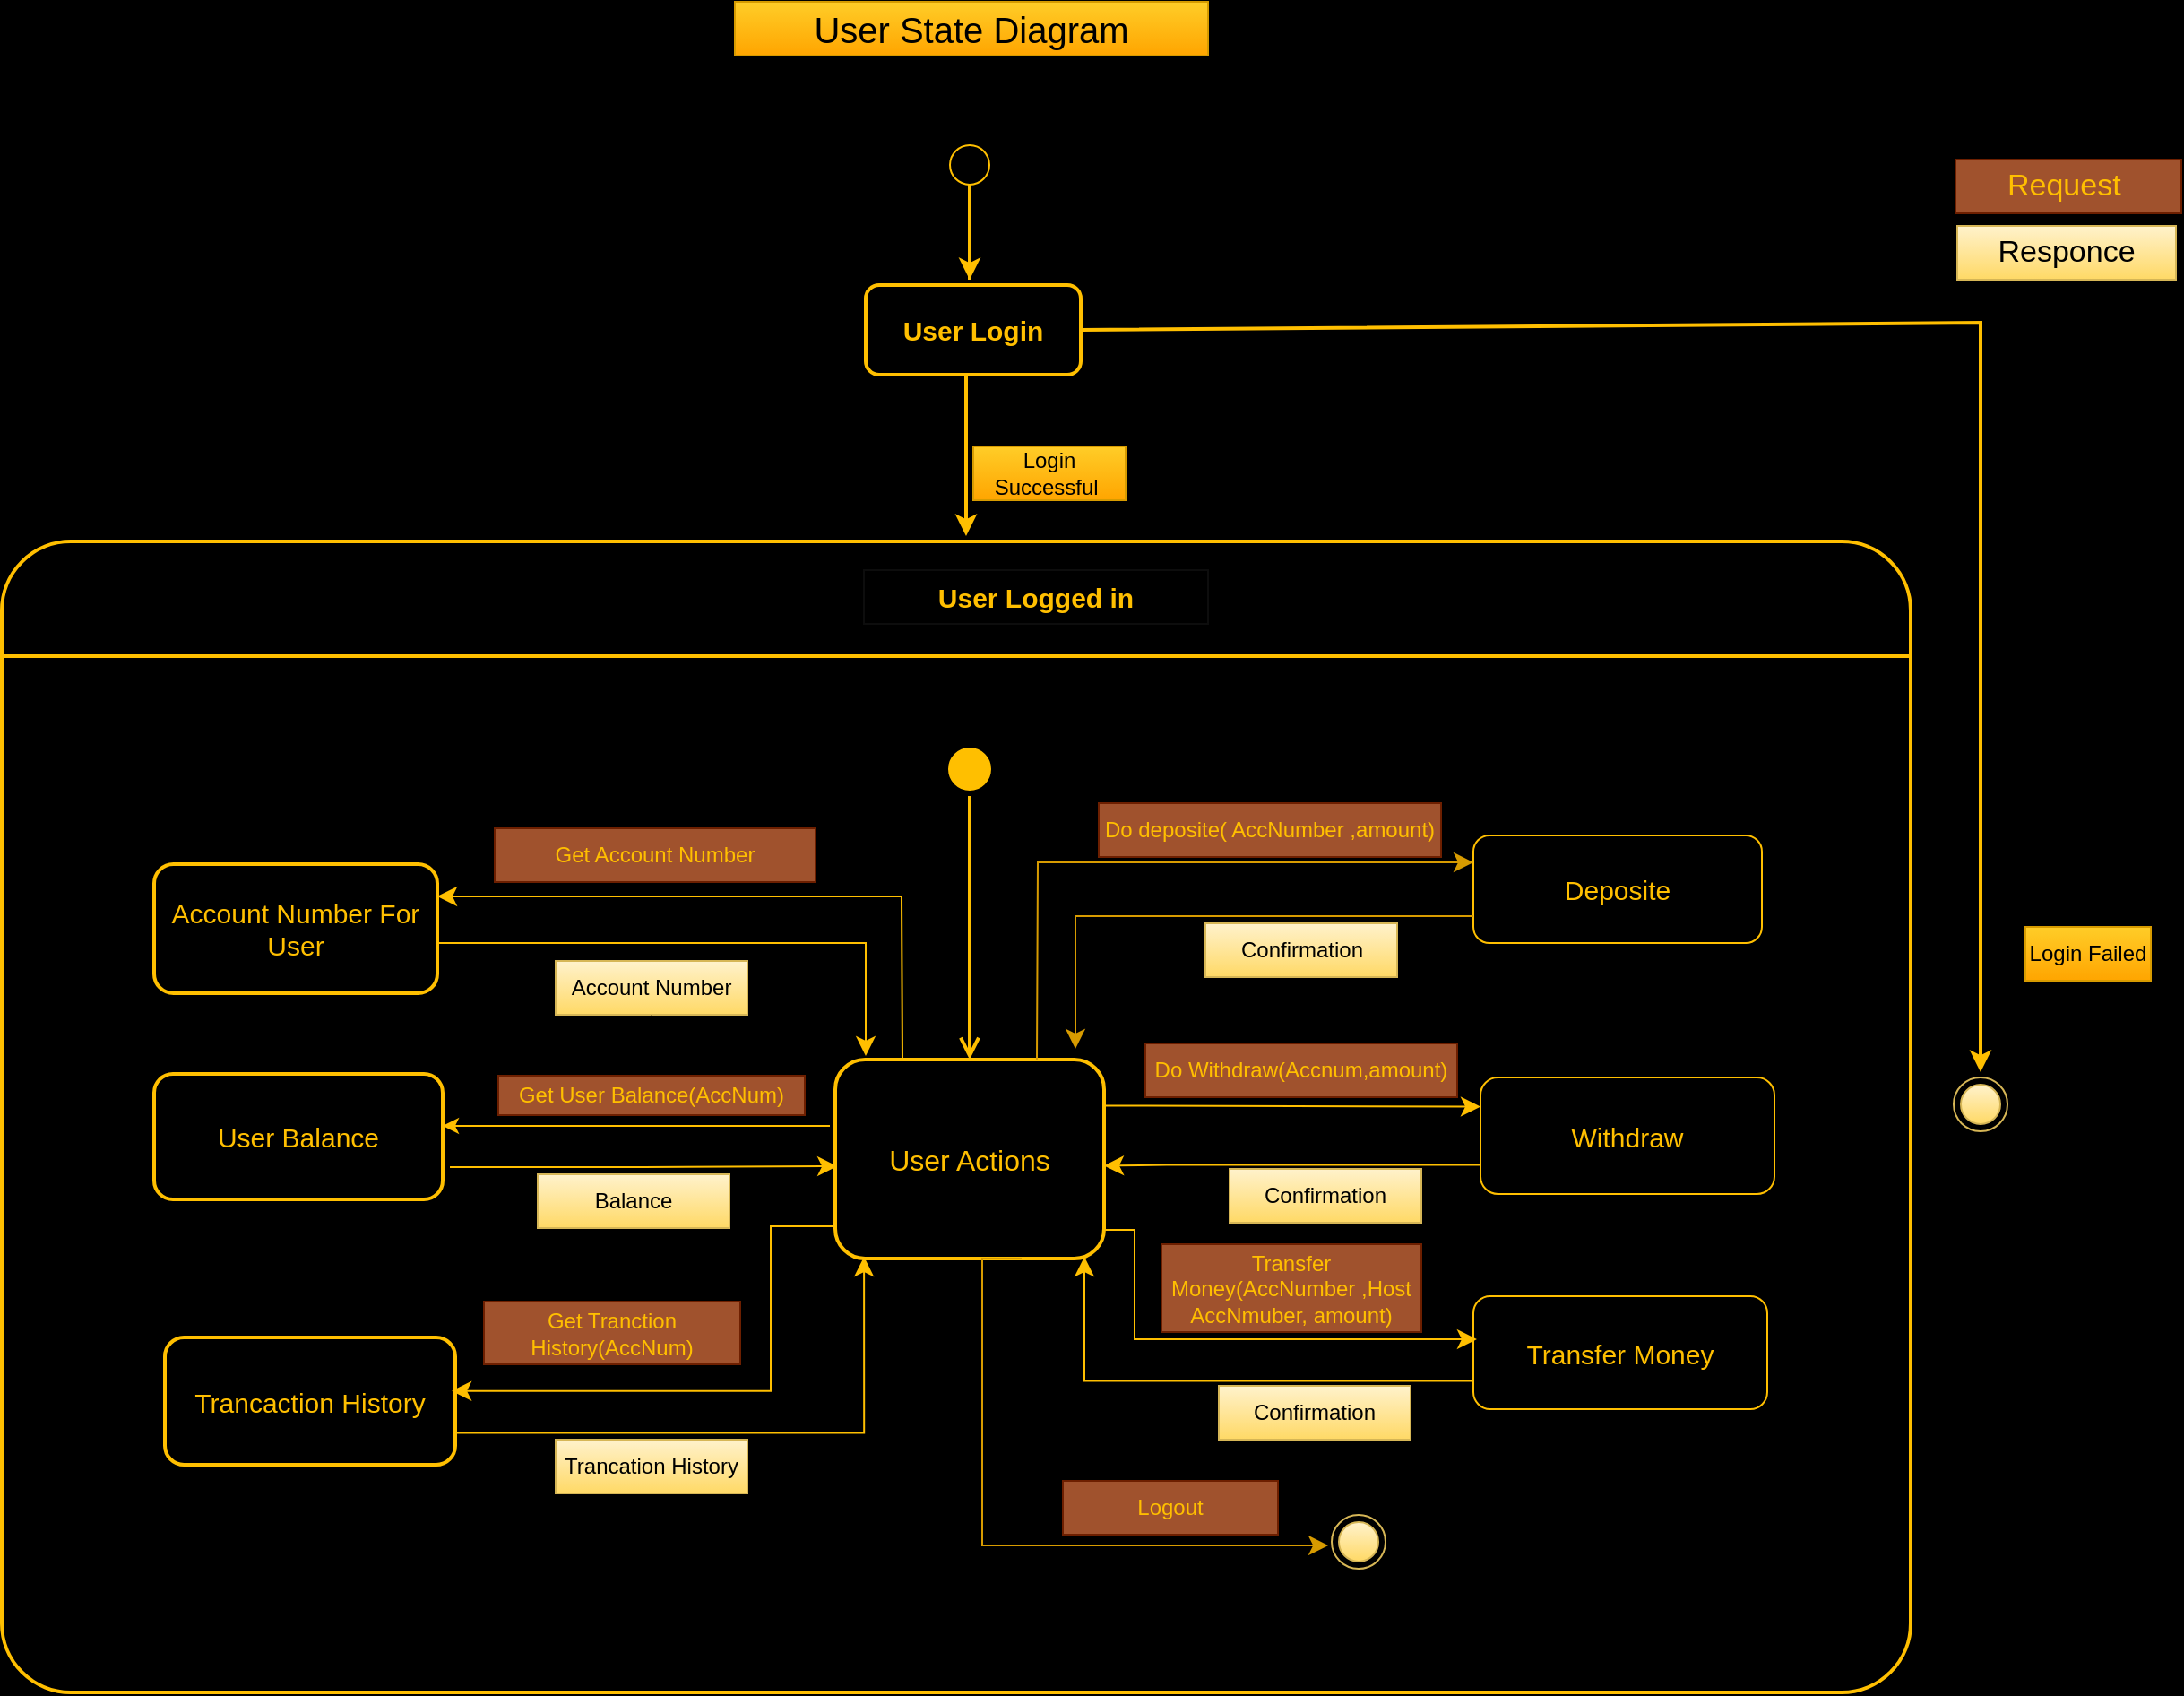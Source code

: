 <mxfile version="24.6.4" type="device">
  <diagram name="Page-1" id="bpaJR9x2MQmOZ-Py6obe">
    <mxGraphModel dx="1730" dy="1632" grid="0" gridSize="10" guides="1" tooltips="1" connect="1" arrows="1" fold="1" page="1" pageScale="1" pageWidth="850" pageHeight="1100" background="#000000" math="0" shadow="0">
      <root>
        <mxCell id="0" />
        <mxCell id="1" parent="0" />
        <mxCell id="1LSWf5ZobUg1uSj3djis-57" style="edgeStyle=orthogonalEdgeStyle;rounded=0;orthogonalLoop=1;jettySize=auto;html=1;strokeColor=#FFBF00;strokeWidth=2;" parent="1" edge="1">
          <mxGeometry relative="1" as="geometry">
            <mxPoint x="403" y="107" as="targetPoint" />
            <mxPoint x="403" y="107" as="sourcePoint" />
            <Array as="points">
              <mxPoint x="403" y="50" />
              <mxPoint x="403" y="50" />
            </Array>
          </mxGeometry>
        </mxCell>
        <mxCell id="1LSWf5ZobUg1uSj3djis-4" value="&lt;b&gt;&lt;font style=&quot;font-size: 15px;&quot;&gt;User Login&lt;/font&gt;&lt;/b&gt;" style="rounded=1;whiteSpace=wrap;html=1;labelBackgroundColor=none;fillColor=#000000;strokeColor=#FFBF00;fontColor=#FFBF00;strokeWidth=2;" parent="1" vertex="1">
          <mxGeometry x="345" y="110" width="120" height="50" as="geometry" />
        </mxCell>
        <mxCell id="1LSWf5ZobUg1uSj3djis-5" value="" style="endArrow=classic;html=1;rounded=0;labelBackgroundColor=none;strokeColor=#FFBF00;fontColor=default;strokeWidth=2;" parent="1" edge="1">
          <mxGeometry width="50" height="50" relative="1" as="geometry">
            <mxPoint x="401" y="160" as="sourcePoint" />
            <mxPoint x="401" y="250" as="targetPoint" />
          </mxGeometry>
        </mxCell>
        <mxCell id="1LSWf5ZobUg1uSj3djis-6" value="" style="ellipse;html=1;shape=startState;fillColor=#000000;strokeColor=#FFBF00;labelBackgroundColor=none;fontColor=#FFFFFF;" parent="1" vertex="1">
          <mxGeometry x="388" y="28" width="30" height="30" as="geometry" />
        </mxCell>
        <mxCell id="1LSWf5ZobUg1uSj3djis-21" value="Login Successful&amp;nbsp;" style="text;strokeColor=#d79b00;align=center;fillColor=#ffcd28;html=1;verticalAlign=middle;whiteSpace=wrap;rounded=0;gradientColor=#ffa500;" parent="1" vertex="1">
          <mxGeometry x="405" y="200" width="85" height="30" as="geometry" />
        </mxCell>
        <mxCell id="1LSWf5ZobUg1uSj3djis-22" value="" style="endArrow=classic;html=1;rounded=0;strokeColor=#FFBF00;exitX=1;exitY=0.5;exitDx=0;exitDy=0;strokeWidth=2;shadow=0;flowAnimation=0;" parent="1" source="1LSWf5ZobUg1uSj3djis-4" edge="1">
          <mxGeometry width="50" height="50" relative="1" as="geometry">
            <mxPoint x="495" y="133" as="sourcePoint" />
            <mxPoint x="967" y="549" as="targetPoint" />
            <Array as="points">
              <mxPoint x="967" y="131" />
            </Array>
          </mxGeometry>
        </mxCell>
        <mxCell id="1LSWf5ZobUg1uSj3djis-23" value="Login Failed" style="text;strokeColor=#d79b00;align=center;fillColor=#ffcd28;html=1;verticalAlign=middle;whiteSpace=wrap;rounded=0;gradientColor=#ffa500;" parent="1" vertex="1">
          <mxGeometry x="992" y="468" width="70" height="30" as="geometry" />
        </mxCell>
        <mxCell id="1LSWf5ZobUg1uSj3djis-24" value="" style="ellipse;html=1;shape=endState;fillColor=#FFBF00;strokeColor=#000000;fontColor=#FFFFFF;strokeWidth=2;" parent="1" vertex="1">
          <mxGeometry x="891" y="443" width="30" height="30" as="geometry" />
        </mxCell>
        <mxCell id="1LSWf5ZobUg1uSj3djis-50" value="" style="rounded=1;whiteSpace=wrap;html=1;strokeColor=#FFBF00;fontColor=#FFFFFF;fillColor=#000000;arcSize=6;strokeWidth=2;" parent="1" vertex="1">
          <mxGeometry x="-137" y="253" width="1065" height="642" as="geometry" />
        </mxCell>
        <mxCell id="1LSWf5ZobUg1uSj3djis-55" value="" style="line;strokeWidth=2;html=1;perimeter=backbonePerimeter;points=[];outlineConnect=0;strokeColor=#FFBF00;fontColor=#FFFFFF;fillColor=#182E3E;" parent="1" vertex="1">
          <mxGeometry x="-136" y="312" width="1063" height="10" as="geometry" />
        </mxCell>
        <mxCell id="1LSWf5ZobUg1uSj3djis-58" value="&lt;font color=&quot;#ffbf00&quot; style=&quot;font-size: 15px;&quot;&gt;&lt;b&gt;User Logged in&lt;/b&gt;&lt;/font&gt;" style="text;align=center;html=1;verticalAlign=middle;whiteSpace=wrap;rounded=0;fillColor=#000000;strokeColor=#0d0d0d;" parent="1" vertex="1">
          <mxGeometry x="344" y="269" width="192" height="30" as="geometry" />
        </mxCell>
        <mxCell id="1LSWf5ZobUg1uSj3djis-59" value="" style="ellipse;html=1;shape=startState;fillColor=#FFBF00;strokeColor=#FFBF00;fontColor=#FFFFFF;strokeWidth=2;" parent="1" vertex="1">
          <mxGeometry x="388" y="365" width="30" height="30" as="geometry" />
        </mxCell>
        <mxCell id="1LSWf5ZobUg1uSj3djis-60" value="" style="edgeStyle=orthogonalEdgeStyle;html=1;verticalAlign=bottom;endArrow=open;endSize=8;strokeColor=#FFBF00;rounded=0;strokeWidth=2;" parent="1" source="1LSWf5ZobUg1uSj3djis-59" target="1LSWf5ZobUg1uSj3djis-61" edge="1">
          <mxGeometry relative="1" as="geometry">
            <mxPoint x="403" y="475" as="targetPoint" />
          </mxGeometry>
        </mxCell>
        <mxCell id="1LSWf5ZobUg1uSj3djis-61" value="&lt;font color=&quot;#ffbf00&quot; style=&quot;font-size: 16px;&quot;&gt;User Actions&lt;/font&gt;" style="rounded=1;whiteSpace=wrap;html=1;strokeColor=#FFBF00;fontColor=#FFFFFF;fillColor=#000000;strokeWidth=2;" parent="1" vertex="1">
          <mxGeometry x="328" y="542" width="150" height="111" as="geometry" />
        </mxCell>
        <mxCell id="1LSWf5ZobUg1uSj3djis-62" value="&lt;font style=&quot;font-size: 15px;&quot; color=&quot;#ffbf00&quot;&gt;Account Number For User&lt;/font&gt;" style="rounded=1;whiteSpace=wrap;html=1;strokeColor=#FFBF00;fontColor=#FFFFFF;fillColor=#000000;strokeWidth=2;" parent="1" vertex="1">
          <mxGeometry x="-52" y="433" width="158" height="72" as="geometry" />
        </mxCell>
        <mxCell id="jF83Tm6uQHb14S7HuxLV-1" value="" style="edgeStyle=orthogonalEdgeStyle;rounded=0;orthogonalLoop=1;jettySize=auto;html=1;" edge="1" parent="1" source="1LSWf5ZobUg1uSj3djis-63" target="1LSWf5ZobUg1uSj3djis-86">
          <mxGeometry relative="1" as="geometry" />
        </mxCell>
        <mxCell id="1LSWf5ZobUg1uSj3djis-63" value="&lt;font color=&quot;#ffbf00&quot; style=&quot;font-size: 15px;&quot;&gt;User Balance&lt;/font&gt;" style="rounded=1;whiteSpace=wrap;html=1;strokeColor=#FFBF00;fontColor=#FFFFFF;fillColor=#000000;strokeWidth=2;" parent="1" vertex="1">
          <mxGeometry x="-52" y="550" width="161" height="70" as="geometry" />
        </mxCell>
        <mxCell id="1LSWf5ZobUg1uSj3djis-64" value="&lt;font color=&quot;#ffbf00&quot; style=&quot;font-size: 15px;&quot;&gt;Trancaction History&lt;/font&gt;" style="rounded=1;whiteSpace=wrap;html=1;strokeColor=#FFBF00;fontColor=#FFFFFF;fillColor=#000000;strokeWidth=2;" parent="1" vertex="1">
          <mxGeometry x="-46" y="697" width="162" height="71" as="geometry" />
        </mxCell>
        <mxCell id="1LSWf5ZobUg1uSj3djis-66" value="&lt;font color=&quot;#ffbf00&quot;&gt;&lt;span style=&quot;font-size: 15px;&quot;&gt;Deposite&lt;/span&gt;&lt;/font&gt;" style="rounded=1;whiteSpace=wrap;html=1;strokeColor=#FFBF00;fontColor=#FFFFFF;fillColor=#000000;" parent="1" vertex="1">
          <mxGeometry x="684" y="417" width="161" height="60" as="geometry" />
        </mxCell>
        <mxCell id="1LSWf5ZobUg1uSj3djis-67" value="&lt;font color=&quot;#ffbf00&quot;&gt;&lt;span style=&quot;font-size: 15px;&quot;&gt;Withdraw&lt;/span&gt;&lt;/font&gt;" style="rounded=1;whiteSpace=wrap;html=1;strokeColor=#FFBF00;fontColor=#FFFFFF;fillColor=#000000;" parent="1" vertex="1">
          <mxGeometry x="688" y="552" width="164" height="65" as="geometry" />
        </mxCell>
        <mxCell id="1LSWf5ZobUg1uSj3djis-68" value="&lt;font style=&quot;font-size: 15px;&quot; color=&quot;#ffbf00&quot;&gt;Transfer Money&lt;/font&gt;" style="rounded=1;whiteSpace=wrap;html=1;strokeColor=#FFBF00;fontColor=#FFFFFF;fillColor=#000000;" parent="1" vertex="1">
          <mxGeometry x="684" y="674" width="164" height="63" as="geometry" />
        </mxCell>
        <mxCell id="1LSWf5ZobUg1uSj3djis-70" value="" style="edgeStyle=segmentEdgeStyle;endArrow=classic;html=1;curved=0;rounded=0;endSize=8;startSize=8;strokeColor=#FFBF00;strokeWidth=1;exitX=1.006;exitY=0.611;exitDx=0;exitDy=0;exitPerimeter=0;" parent="1" source="1LSWf5ZobUg1uSj3djis-62" edge="1">
          <mxGeometry width="50" height="50" relative="1" as="geometry">
            <mxPoint x="95.5" y="465" as="sourcePoint" />
            <mxPoint x="345" y="540" as="targetPoint" />
            <Array as="points">
              <mxPoint x="345" y="477" />
            </Array>
          </mxGeometry>
        </mxCell>
        <mxCell id="1LSWf5ZobUg1uSj3djis-73" value="" style="edgeStyle=elbowEdgeStyle;elbow=horizontal;endArrow=classic;html=1;curved=0;rounded=0;endSize=8;startSize=8;strokeColor=#FFBF00;entryX=1;entryY=0.25;entryDx=0;entryDy=0;exitX=0.25;exitY=0;exitDx=0;exitDy=0;" parent="1" source="1LSWf5ZobUg1uSj3djis-61" target="1LSWf5ZobUg1uSj3djis-62" edge="1">
          <mxGeometry width="50" height="50" relative="1" as="geometry">
            <mxPoint x="365" y="504" as="sourcePoint" />
            <mxPoint x="149" y="417" as="targetPoint" />
            <Array as="points">
              <mxPoint x="365" y="466" />
            </Array>
          </mxGeometry>
        </mxCell>
        <mxCell id="1LSWf5ZobUg1uSj3djis-74" value="&lt;font color=&quot;#ffbf00&quot;&gt;Get Account Number&lt;/font&gt;" style="text;align=center;html=1;verticalAlign=middle;whiteSpace=wrap;rounded=0;fillColor=#a0522d;fontColor=#ffffff;strokeColor=#6D1F00;" parent="1" vertex="1">
          <mxGeometry x="138" y="413" width="179" height="30" as="geometry" />
        </mxCell>
        <mxCell id="1LSWf5ZobUg1uSj3djis-76" value="Account Number" style="text;strokeColor=#d6b656;align=center;fillColor=#fff2cc;html=1;verticalAlign=middle;whiteSpace=wrap;rounded=0;gradientColor=#ffd966;" parent="1" vertex="1">
          <mxGeometry x="172" y="487" width="107" height="30" as="geometry" />
        </mxCell>
        <mxCell id="jF83Tm6uQHb14S7HuxLV-3" value="" style="edgeStyle=orthogonalEdgeStyle;rounded=0;orthogonalLoop=1;jettySize=auto;html=1;" edge="1" parent="1" source="1LSWf5ZobUg1uSj3djis-80" target="1LSWf5ZobUg1uSj3djis-76">
          <mxGeometry relative="1" as="geometry" />
        </mxCell>
        <mxCell id="1LSWf5ZobUg1uSj3djis-80" value="&lt;font color=&quot;#ffbf00&quot;&gt;Get User Balance(AccNum)&lt;/font&gt;" style="text;strokeColor=#6D1F00;align=center;fillColor=#a0522d;html=1;verticalAlign=middle;whiteSpace=wrap;rounded=0;fontColor=#ffffff;" parent="1" vertex="1">
          <mxGeometry x="140" y="551" width="171" height="22" as="geometry" />
        </mxCell>
        <mxCell id="1LSWf5ZobUg1uSj3djis-85" value="" style="edgeStyle=elbowEdgeStyle;elbow=horizontal;endArrow=classic;html=1;curved=0;rounded=0;endSize=8;startSize=8;strokeColor=#FFBF00;entryX=0.007;entryY=0.536;entryDx=0;entryDy=0;entryPerimeter=0;" parent="1" edge="1" target="1LSWf5ZobUg1uSj3djis-61">
          <mxGeometry width="50" height="50" relative="1" as="geometry">
            <mxPoint x="113" y="602" as="sourcePoint" />
            <mxPoint x="322" y="601.5" as="targetPoint" />
          </mxGeometry>
        </mxCell>
        <mxCell id="1LSWf5ZobUg1uSj3djis-86" value="Balance" style="text;strokeColor=#d6b656;align=center;fillColor=#fff2cc;html=1;verticalAlign=middle;whiteSpace=wrap;rounded=0;gradientColor=#ffd966;" parent="1" vertex="1">
          <mxGeometry x="162" y="606" width="107" height="30" as="geometry" />
        </mxCell>
        <mxCell id="1LSWf5ZobUg1uSj3djis-87" value="" style="edgeStyle=elbowEdgeStyle;elbow=horizontal;endArrow=classic;html=1;curved=0;rounded=0;endSize=8;startSize=8;strokeColor=#FFBF00;entryX=0.988;entryY=0.38;entryDx=0;entryDy=0;exitX=0;exitY=0.75;exitDx=0;exitDy=0;entryPerimeter=0;" parent="1" edge="1">
          <mxGeometry width="50" height="50" relative="1" as="geometry">
            <mxPoint x="328" y="635" as="sourcePoint" />
            <mxPoint x="114.056" y="726.85" as="targetPoint" />
            <Array as="points">
              <mxPoint x="292" y="677.75" />
            </Array>
          </mxGeometry>
        </mxCell>
        <mxCell id="1LSWf5ZobUg1uSj3djis-88" value="&lt;font color=&quot;#ffbf00&quot;&gt;Get Tranction History(AccNum)&lt;/font&gt;" style="text;strokeColor=#6D1F00;align=center;fillColor=#a0522d;html=1;verticalAlign=middle;whiteSpace=wrap;rounded=0;fontColor=#ffffff;" parent="1" vertex="1">
          <mxGeometry x="132" y="677" width="143" height="35" as="geometry" />
        </mxCell>
        <mxCell id="1LSWf5ZobUg1uSj3djis-89" value="" style="edgeStyle=segmentEdgeStyle;endArrow=classic;html=1;curved=0;rounded=0;endSize=8;startSize=8;strokeColor=#FFBF00;exitX=1;exitY=0.75;exitDx=0;exitDy=0;entryX=0.107;entryY=0.991;entryDx=0;entryDy=0;entryPerimeter=0;" parent="1" source="1LSWf5ZobUg1uSj3djis-64" target="1LSWf5ZobUg1uSj3djis-61" edge="1">
          <mxGeometry width="50" height="50" relative="1" as="geometry">
            <mxPoint x="239" y="725" as="sourcePoint" />
            <mxPoint x="289" y="675" as="targetPoint" />
          </mxGeometry>
        </mxCell>
        <mxCell id="1LSWf5ZobUg1uSj3djis-90" value="Trancation History" style="text;strokeColor=#d6b656;align=center;fillColor=#fff2cc;html=1;verticalAlign=middle;whiteSpace=wrap;rounded=0;gradientColor=#ffd966;" parent="1" vertex="1">
          <mxGeometry x="172" y="754" width="107" height="30" as="geometry" />
        </mxCell>
        <mxCell id="1LSWf5ZobUg1uSj3djis-96" value="" style="edgeStyle=elbowEdgeStyle;elbow=horizontal;endArrow=classic;html=1;curved=0;rounded=0;endSize=8;startSize=8;strokeColor=#d79b00;entryX=0;entryY=0.25;entryDx=0;entryDy=0;fillColor=#ffcd28;gradientColor=#ffa500;exitX=0.75;exitY=0;exitDx=0;exitDy=0;" parent="1" source="1LSWf5ZobUg1uSj3djis-61" edge="1" target="1LSWf5ZobUg1uSj3djis-66">
          <mxGeometry width="50" height="50" relative="1" as="geometry">
            <mxPoint x="441" y="537" as="sourcePoint" />
            <mxPoint x="663" y="422" as="targetPoint" />
            <Array as="points">
              <mxPoint x="441" y="488" />
            </Array>
          </mxGeometry>
        </mxCell>
        <mxCell id="1LSWf5ZobUg1uSj3djis-97" value="&lt;font color=&quot;#ffbf00&quot;&gt;Do deposite( AccNumber ,amount)&lt;/font&gt;" style="text;align=center;html=1;verticalAlign=middle;whiteSpace=wrap;rounded=0;fillColor=#a0522d;fontColor=#ffffff;strokeColor=#6D1F00;" parent="1" vertex="1">
          <mxGeometry x="475" y="399" width="191" height="30" as="geometry" />
        </mxCell>
        <mxCell id="1LSWf5ZobUg1uSj3djis-98" value="" style="edgeStyle=segmentEdgeStyle;endArrow=classic;html=1;curved=0;rounded=0;endSize=8;startSize=8;strokeColor=#d79b00;exitX=0;exitY=0.75;exitDx=0;exitDy=0;fillColor=#ffcd28;gradientColor=#ffa500;" parent="1" source="1LSWf5ZobUg1uSj3djis-66" edge="1">
          <mxGeometry width="50" height="50" relative="1" as="geometry">
            <mxPoint x="526" y="508" as="sourcePoint" />
            <mxPoint x="462" y="536" as="targetPoint" />
          </mxGeometry>
        </mxCell>
        <mxCell id="1LSWf5ZobUg1uSj3djis-99" value="Confirmation" style="text;strokeColor=#d6b656;align=center;fillColor=#fff2cc;html=1;verticalAlign=middle;whiteSpace=wrap;rounded=0;gradientColor=#ffd966;" parent="1" vertex="1">
          <mxGeometry x="534.5" y="466" width="107" height="30" as="geometry" />
        </mxCell>
        <mxCell id="1LSWf5ZobUg1uSj3djis-101" value="" style="edgeStyle=elbowEdgeStyle;elbow=horizontal;endArrow=classic;html=1;curved=0;rounded=0;endSize=8;startSize=8;strokeColor=#FFBF00;entryX=0;entryY=0.25;entryDx=0;entryDy=0;exitX=1;exitY=0.25;exitDx=0;exitDy=0;" parent="1" edge="1" target="1LSWf5ZobUg1uSj3djis-67">
          <mxGeometry width="50" height="50" relative="1" as="geometry">
            <mxPoint x="478" y="567.75" as="sourcePoint" />
            <mxPoint x="663" y="531.25" as="targetPoint" />
            <Array as="points">
              <mxPoint x="502" y="550" />
            </Array>
          </mxGeometry>
        </mxCell>
        <mxCell id="1LSWf5ZobUg1uSj3djis-103" value="&lt;font color=&quot;#ffbf00&quot;&gt;Do Withdraw(Accnum,amount)&lt;/font&gt;" style="text;align=center;html=1;verticalAlign=middle;whiteSpace=wrap;rounded=0;fillColor=#a0522d;fontColor=#ffffff;strokeColor=#6D1F00;" parent="1" vertex="1">
          <mxGeometry x="501" y="533" width="174" height="30" as="geometry" />
        </mxCell>
        <mxCell id="1LSWf5ZobUg1uSj3djis-108" value="" style="edgeStyle=elbowEdgeStyle;elbow=horizontal;endArrow=classic;html=1;curved=0;rounded=0;endSize=8;startSize=8;strokeColor=#FFBF00;entryX=1;entryY=0.5;entryDx=0;entryDy=0;exitX=0;exitY=0.75;exitDx=0;exitDy=0;" parent="1" source="1LSWf5ZobUg1uSj3djis-67" edge="1">
          <mxGeometry width="50" height="50" relative="1" as="geometry">
            <mxPoint x="677" y="548" as="sourcePoint" />
            <mxPoint x="478" y="601.25" as="targetPoint" />
            <Array as="points">
              <mxPoint x="513" y="585" />
            </Array>
          </mxGeometry>
        </mxCell>
        <mxCell id="1LSWf5ZobUg1uSj3djis-109" value="Confirmation" style="text;strokeColor=#d6b656;align=center;fillColor=#fff2cc;html=1;verticalAlign=middle;whiteSpace=wrap;rounded=0;gradientColor=#ffd966;" parent="1" vertex="1">
          <mxGeometry x="548" y="603" width="107" height="30" as="geometry" />
        </mxCell>
        <mxCell id="1LSWf5ZobUg1uSj3djis-110" value="" style="edgeStyle=elbowEdgeStyle;elbow=horizontal;endArrow=classic;html=1;curved=0;rounded=0;endSize=8;startSize=8;strokeColor=#FFBF00;entryX=0.012;entryY=0.381;entryDx=0;entryDy=0;entryPerimeter=0;" parent="1" edge="1" target="1LSWf5ZobUg1uSj3djis-68">
          <mxGeometry width="50" height="50" relative="1" as="geometry">
            <mxPoint x="477" y="637" as="sourcePoint" />
            <mxPoint x="661" y="663" as="targetPoint" />
            <Array as="points">
              <mxPoint x="495" y="679" />
            </Array>
          </mxGeometry>
        </mxCell>
        <mxCell id="1LSWf5ZobUg1uSj3djis-111" value="&lt;font color=&quot;#ffbf00&quot;&gt;Transfer Money(AccNumber ,Host AccNmuber, amount)&lt;/font&gt;" style="text;align=center;html=1;verticalAlign=middle;whiteSpace=wrap;rounded=0;fillColor=#a0522d;fontColor=#ffffff;strokeColor=#6D1F00;" parent="1" vertex="1">
          <mxGeometry x="510" y="645" width="145" height="49" as="geometry" />
        </mxCell>
        <mxCell id="1LSWf5ZobUg1uSj3djis-112" value="" style="edgeStyle=elbowEdgeStyle;elbow=horizontal;endArrow=classic;html=1;curved=0;rounded=0;endSize=8;startSize=8;strokeColor=#FFBF00;entryX=0.927;entryY=0.991;entryDx=0;entryDy=0;exitX=0;exitY=0.75;exitDx=0;exitDy=0;entryPerimeter=0;" parent="1" target="1LSWf5ZobUg1uSj3djis-61" edge="1" source="1LSWf5ZobUg1uSj3djis-68">
          <mxGeometry width="50" height="50" relative="1" as="geometry">
            <mxPoint x="663" y="688.37" as="sourcePoint" />
            <mxPoint x="470.05" y="660.622" as="targetPoint" />
            <Array as="points">
              <mxPoint x="467" y="712" />
            </Array>
          </mxGeometry>
        </mxCell>
        <mxCell id="1LSWf5ZobUg1uSj3djis-113" value="Confirmation" style="text;strokeColor=#d6b656;align=center;fillColor=#fff2cc;html=1;verticalAlign=middle;whiteSpace=wrap;rounded=0;gradientColor=#ffd966;" parent="1" vertex="1">
          <mxGeometry x="542" y="724" width="107" height="30" as="geometry" />
        </mxCell>
        <mxCell id="1LSWf5ZobUg1uSj3djis-114" value="" style="ellipse;html=1;shape=endState;fillColor=#fff2cc;strokeColor=#d6b656;gradientColor=#ffd966;" parent="1" vertex="1">
          <mxGeometry x="605" y="796" width="30" height="30" as="geometry" />
        </mxCell>
        <mxCell id="1LSWf5ZobUg1uSj3djis-115" value="" style="ellipse;html=1;shape=endState;fillColor=#fff2cc;strokeColor=#d6b656;gradientColor=#ffd966;" parent="1" vertex="1">
          <mxGeometry x="952" y="552" width="30" height="30" as="geometry" />
        </mxCell>
        <mxCell id="1LSWf5ZobUg1uSj3djis-119" value="" style="edgeStyle=elbowEdgeStyle;elbow=horizontal;endArrow=classic;html=1;curved=0;rounded=0;endSize=8;startSize=8;strokeColor=#d79b00;exitX=0.613;exitY=1;exitDx=0;exitDy=0;exitPerimeter=0;entryX=0;entryY=0.5;entryDx=0;entryDy=0;fillColor=#ffcd28;gradientColor=#ffa500;" parent="1" edge="1">
          <mxGeometry width="50" height="50" relative="1" as="geometry">
            <mxPoint x="432.0" y="653" as="sourcePoint" />
            <mxPoint x="603.05" y="813" as="targetPoint" />
            <Array as="points">
              <mxPoint x="410" y="737" />
            </Array>
          </mxGeometry>
        </mxCell>
        <mxCell id="1LSWf5ZobUg1uSj3djis-120" value="&lt;font color=&quot;#ffbf00&quot;&gt;Logout&lt;/font&gt;" style="text;align=center;html=1;verticalAlign=middle;whiteSpace=wrap;rounded=0;fillColor=#a0522d;fontColor=#ffffff;strokeColor=#6D1F00;" parent="1" vertex="1">
          <mxGeometry x="455" y="777" width="120" height="30" as="geometry" />
        </mxCell>
        <mxCell id="1LSWf5ZobUg1uSj3djis-121" value="&lt;font style=&quot;font-size: 20px;&quot;&gt;User State Diagram&lt;/font&gt;" style="text;strokeColor=#d79b00;align=center;fillColor=#ffcd28;html=1;verticalAlign=middle;whiteSpace=wrap;rounded=0;gradientColor=#ffa500;" parent="1" vertex="1">
          <mxGeometry x="272" y="-48" width="264" height="30" as="geometry" />
        </mxCell>
        <mxCell id="1LSWf5ZobUg1uSj3djis-122" value="&lt;font style=&quot;font-size: 17px;&quot; color=&quot;#ffbf00&quot;&gt;Request&amp;nbsp;&lt;/font&gt;" style="text;align=center;html=1;verticalAlign=middle;whiteSpace=wrap;rounded=0;fillColor=#a0522d;fontColor=#ffffff;strokeColor=#6D1F00;" parent="1" vertex="1">
          <mxGeometry x="953" y="40" width="126" height="30" as="geometry" />
        </mxCell>
        <mxCell id="1LSWf5ZobUg1uSj3djis-123" value="&lt;font style=&quot;font-size: 17px;&quot;&gt;Responce&lt;/font&gt;" style="text;strokeColor=#d6b656;align=center;fillColor=#fff2cc;html=1;verticalAlign=middle;whiteSpace=wrap;rounded=0;gradientColor=#ffd966;" parent="1" vertex="1">
          <mxGeometry x="954" y="77" width="122" height="30" as="geometry" />
        </mxCell>
        <mxCell id="jF83Tm6uQHb14S7HuxLV-2" value="" style="endArrow=classic;html=1;rounded=0;entryX=1;entryY=0.414;entryDx=0;entryDy=0;entryPerimeter=0;exitX=-0.02;exitY=0.333;exitDx=0;exitDy=0;exitPerimeter=0;strokeColor=#FFBF00;" edge="1" parent="1" source="1LSWf5ZobUg1uSj3djis-61" target="1LSWf5ZobUg1uSj3djis-63">
          <mxGeometry width="50" height="50" relative="1" as="geometry">
            <mxPoint x="195" y="619" as="sourcePoint" />
            <mxPoint x="245" y="569" as="targetPoint" />
          </mxGeometry>
        </mxCell>
      </root>
    </mxGraphModel>
  </diagram>
</mxfile>
